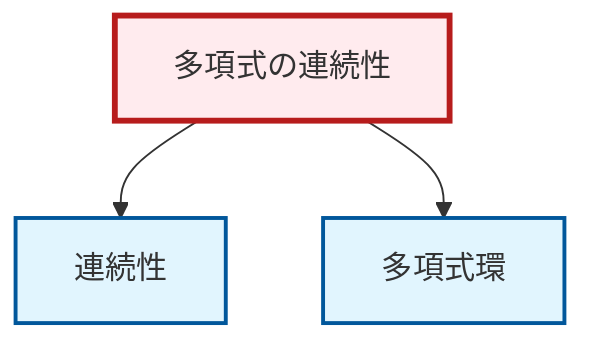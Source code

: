 graph TD
    classDef definition fill:#e1f5fe,stroke:#01579b,stroke-width:2px
    classDef theorem fill:#f3e5f5,stroke:#4a148c,stroke-width:2px
    classDef axiom fill:#fff3e0,stroke:#e65100,stroke-width:2px
    classDef example fill:#e8f5e9,stroke:#1b5e20,stroke-width:2px
    classDef current fill:#ffebee,stroke:#b71c1c,stroke-width:3px
    def-polynomial-ring["多項式環"]:::definition
    ex-polynomial-continuity["多項式の連続性"]:::example
    def-continuity["連続性"]:::definition
    ex-polynomial-continuity --> def-continuity
    ex-polynomial-continuity --> def-polynomial-ring
    class ex-polynomial-continuity current